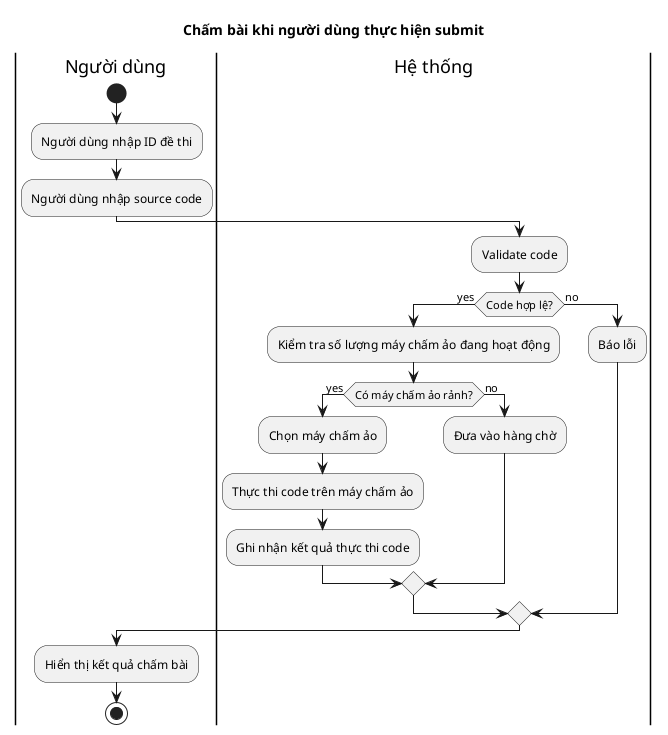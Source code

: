 @startuml
title Chấm bài khi người dùng thực hiện submit

|Người dùng|
start
:Người dùng nhập ID đề thi;
:Người dùng nhập source code;
|Hệ thống|
:Validate code;
if (Code hợp lệ?) then (yes)
  :Kiểm tra số lượng máy chấm ảo đang hoạt động;
  if (Có máy chấm ảo rảnh?) then (yes)
    :Chọn máy chấm ảo;
    :Thực thi code trên máy chấm ảo;
    :Ghi nhận kết quả thực thi code;
  else (no)
    :Đưa vào hàng chờ;
  endif
else (no)
  :Báo lỗi;
endif
|Người dùng|
:Hiển thị kết quả chấm bài;
stop
@enduml